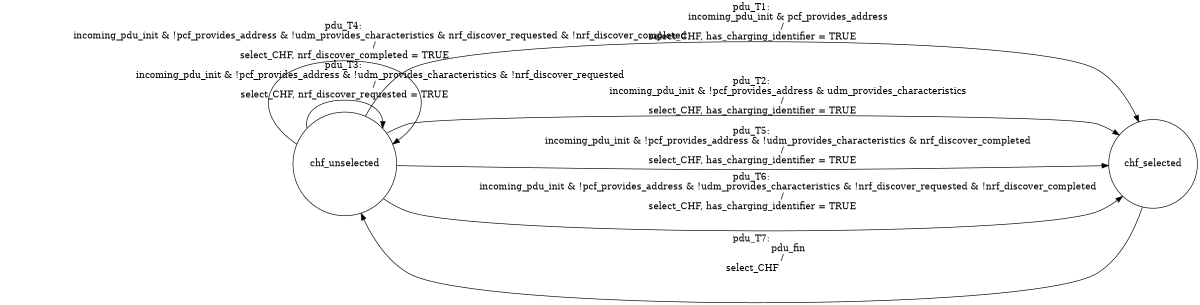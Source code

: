 digraph SMF{
rankdir = LR;
size = "8,5"
node [shape = circle, label="chf_unselected"]chf_unselected;
node [shape = circle, label="chf_selected"]chf_selected;
chf_unselected -> chf_selected [label = "pdu_T1: 
                        incoming_pdu_init & pcf_provides_address
                    /
select_CHF, has_charging_identifier = TRUE"]
chf_unselected -> chf_selected [label = "pdu_T2: 
                        incoming_pdu_init & !pcf_provides_address & udm_provides_characteristics
                    /
select_CHF, has_charging_identifier = TRUE"]
chf_unselected -> chf_unselected [label = "pdu_T3: 
                        incoming_pdu_init & !pcf_provides_address & !udm_provides_characteristics & !nrf_discover_requested
                    /
select_CHF, nrf_discover_requested = TRUE"]
chf_unselected -> chf_unselected [label = "pdu_T4: 
                        incoming_pdu_init & !pcf_provides_address & !udm_provides_characteristics & nrf_discover_requested & !nrf_discover_completed
                    /
select_CHF, nrf_discover_completed = TRUE"]
chf_unselected -> chf_selected [label = "pdu_T5: 
                        incoming_pdu_init & !pcf_provides_address & !udm_provides_characteristics & nrf_discover_completed
                    /
select_CHF, has_charging_identifier = TRUE"]
chf_unselected -> chf_selected [label = "pdu_T6: 
                        incoming_pdu_init & !pcf_provides_address & !udm_provides_characteristics & !nrf_discover_requested & !nrf_discover_completed
                    /
select_CHF, has_charging_identifier = TRUE"]
chf_selected -> chf_unselected [label = "pdu_T7: 
                        pdu_fin
                    /
select_CHF"]
}
